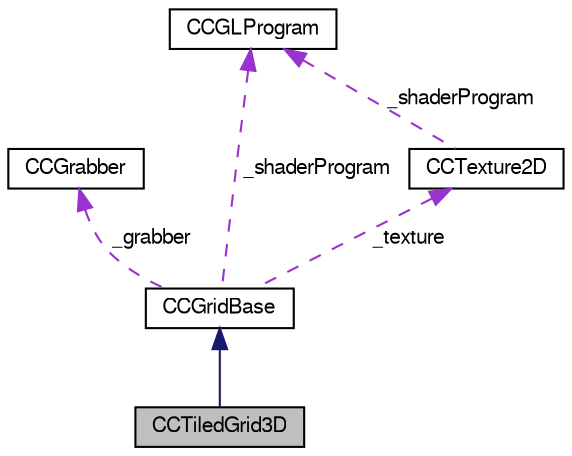 digraph G
{
  bgcolor="transparent";
  edge [fontname="FreeSans",fontsize="10",labelfontname="FreeSans",labelfontsize="10"];
  node [fontname="FreeSans",fontsize="10",shape=record];
  Node1 [label="CCTiledGrid3D",height=0.2,width=0.4,color="black", fillcolor="grey75", style="filled" fontcolor="black"];
  Node2 -> Node1 [dir="back",color="midnightblue",fontsize="10",style="solid",fontname="FreeSans"];
  Node2 [label="CCGridBase",height=0.2,width=0.4,color="black",URL="$interface_c_c_grid_base.html"];
  Node3 -> Node2 [dir="back",color="darkorchid3",fontsize="10",style="dashed",label=" _grabber" ,fontname="FreeSans"];
  Node3 [label="CCGrabber",height=0.2,width=0.4,color="black",URL="$interface_c_c_grabber.html"];
  Node4 -> Node2 [dir="back",color="darkorchid3",fontsize="10",style="dashed",label=" _texture" ,fontname="FreeSans"];
  Node4 [label="CCTexture2D",height=0.2,width=0.4,color="black",URL="$interface_c_c_texture2_d.html"];
  Node5 -> Node4 [dir="back",color="darkorchid3",fontsize="10",style="dashed",label=" _shaderProgram" ,fontname="FreeSans"];
  Node5 [label="CCGLProgram",height=0.2,width=0.4,color="black",URL="$interface_c_c_g_l_program.html"];
  Node5 -> Node2 [dir="back",color="darkorchid3",fontsize="10",style="dashed",label=" _shaderProgram" ,fontname="FreeSans"];
}
